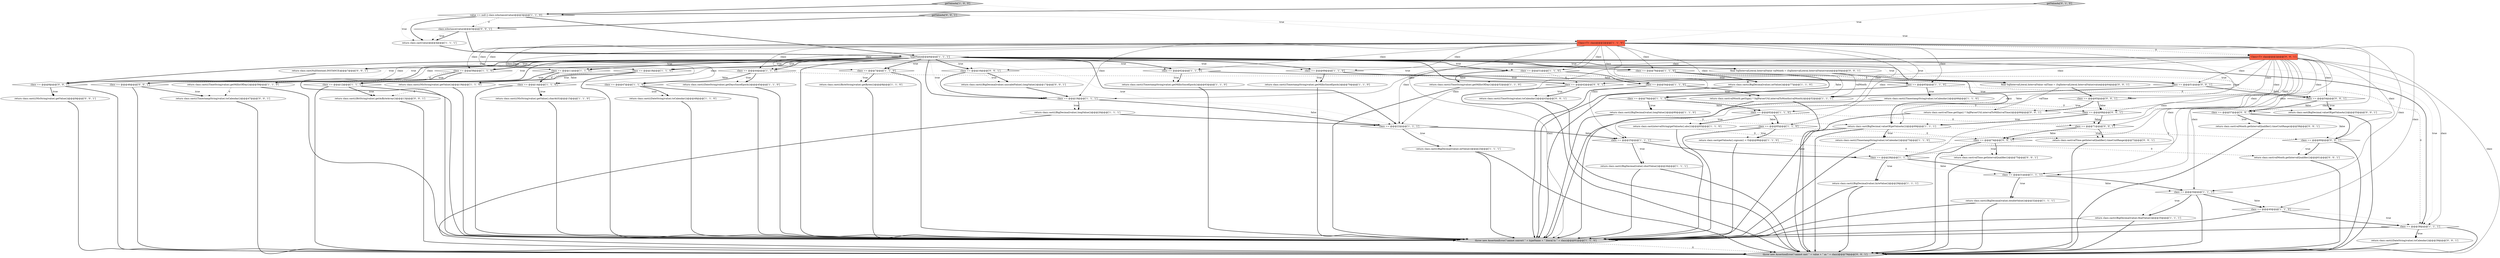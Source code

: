 digraph {
18 [style = filled, label = "clazz == @@@31@@@['1', '1', '1']", fillcolor = white, shape = diamond image = "AAA0AAABBB1BBB"];
42 [style = filled, label = "clazz == @@@40@@@['1', '1', '0']", fillcolor = white, shape = diamond image = "AAA0AAABBB1BBB"];
73 [style = filled, label = "getValueAs['0', '0', '1']", fillcolor = lightgray, shape = diamond image = "AAA0AAABBB3BBB"];
52 [style = filled, label = "return clazz.cast(((BigDecimal)value).longValue())@@@80@@@['1', '1', '0']", fillcolor = white, shape = ellipse image = "AAA0AAABBB1BBB"];
4 [style = filled, label = "clazz == @@@14@@@['1', '1', '0']", fillcolor = white, shape = diamond image = "AAA0AAABBB1BBB"];
84 [style = filled, label = "return clazz.cast(((NlsString)value).getValue())@@@9@@@['0', '0', '1']", fillcolor = white, shape = ellipse image = "AAA0AAABBB3BBB"];
64 [style = filled, label = "clazz == @@@60@@@['0', '0', '1']", fillcolor = white, shape = diamond image = "AAA0AAABBB3BBB"];
61 [style = filled, label = "return clazz.cast(((BitString)value).getAsByteArray())@@@13@@@['0', '0', '1']", fillcolor = white, shape = ellipse image = "AAA0AAABBB3BBB"];
44 [style = filled, label = "throw new AssertionError(\"cannot convert \" + typeName + \" literal to \" + clazz)@@@91@@@['1', '1', '0']", fillcolor = lightgray, shape = ellipse image = "AAA0AAABBB1BBB"];
0 [style = filled, label = "return clazz.cast(BigDecimal.valueOf(getValueAs()))@@@69@@@['1', '1', '1']", fillcolor = white, shape = ellipse image = "AAA0AAABBB1BBB"];
37 [style = filled, label = "return clazz.cast(((TimeString)value).getMillisOfDay())@@@52@@@['1', '1', '0']", fillcolor = white, shape = ellipse image = "AAA0AAABBB1BBB"];
24 [style = filled, label = "return clazz.cast(((BigDecimal)value).floatValue())@@@35@@@['1', '1', '1']", fillcolor = white, shape = ellipse image = "AAA0AAABBB1BBB"];
80 [style = filled, label = "clazz == @@@54@@@['0', '0', '1']", fillcolor = white, shape = diamond image = "AAA0AAABBB3BBB"];
2 [style = filled, label = "clazz == @@@22@@@['1', '1', '1']", fillcolor = white, shape = diamond image = "AAA0AAABBB1BBB"];
30 [style = filled, label = "clazz == @@@11@@@['1', '1', '0']", fillcolor = white, shape = diamond image = "AAA0AAABBB1BBB"];
40 [style = filled, label = "clazz == @@@54@@@['1', '1', '0']", fillcolor = white, shape = diamond image = "AAA0AAABBB1BBB"];
68 [style = filled, label = "return clazz.cast(valMonth.getIntervalQualifier().timeUnitRange)@@@58@@@['0', '0', '1']", fillcolor = white, shape = ellipse image = "AAA0AAABBB3BBB"];
49 [style = filled, label = "clazz == @@@7@@@['1', '1', '0']", fillcolor = white, shape = diamond image = "AAA0AAABBB1BBB"];
19 [style = filled, label = "return clazz.cast(((TimeString)value).getMillisOfDay())@@@59@@@['1', '1', '0']", fillcolor = white, shape = ellipse image = "AAA0AAABBB1BBB"];
83 [style = filled, label = "return clazz.cast(((TimeString)value).toCalendar())@@@43@@@['0', '0', '1']", fillcolor = white, shape = ellipse image = "AAA0AAABBB3BBB"];
8 [style = filled, label = "clazz == @@@28@@@['1', '1', '1']", fillcolor = white, shape = diamond image = "AAA0AAABBB1BBB"];
5 [style = filled, label = "return clazz.cast(((BigDecimal)value).longValue())@@@20@@@['1', '1', '1']", fillcolor = white, shape = ellipse image = "AAA0AAABBB1BBB"];
67 [style = filled, label = "Class<T> clazz@@@2@@@['0', '0', '1']", fillcolor = tomato, shape = box image = "AAA0AAABBB3BBB"];
71 [style = filled, label = "clazz == @@@42@@@['0', '0', '1']", fillcolor = white, shape = diamond image = "AAA0AAABBB3BBB"];
9 [style = filled, label = "clazz == @@@69@@@['1', '1', '0']", fillcolor = white, shape = diamond image = "AAA0AAABBB1BBB"];
39 [style = filled, label = "clazz == @@@19@@@['1', '1', '1']", fillcolor = white, shape = diamond image = "AAA0AAABBB1BBB"];
22 [style = filled, label = "typeName@@@6@@@['1', '1', '1']", fillcolor = white, shape = diamond image = "AAA0AAABBB1BBB"];
10 [style = filled, label = "clazz == @@@38@@@['1', '1', '1']", fillcolor = white, shape = diamond image = "AAA0AAABBB1BBB"];
28 [style = filled, label = "return clazz.cast(((BigDecimal)value).byteValue())@@@29@@@['1', '1', '1']", fillcolor = white, shape = ellipse image = "AAA0AAABBB1BBB"];
70 [style = filled, label = "clazz == @@@74@@@['0', '0', '1']", fillcolor = white, shape = diamond image = "AAA0AAABBB3BBB"];
32 [style = filled, label = "return clazz.cast(valMonth.getSign() * SqlParserUtil.intervalToMonths(valMonth))@@@52@@@['1', '1', '1']", fillcolor = white, shape = ellipse image = "AAA0AAABBB1BBB"];
31 [style = filled, label = "return clazz.cast(((TimestampString)value).toCalendar())@@@66@@@['1', '1', '0']", fillcolor = white, shape = ellipse image = "AAA0AAABBB1BBB"];
34 [style = filled, label = "return clazz.cast(((BigDecimal)value).doubleValue())@@@32@@@['1', '1', '1']", fillcolor = white, shape = ellipse image = "AAA0AAABBB1BBB"];
66 [style = filled, label = "clazz == @@@16@@@['0', '0', '1']", fillcolor = white, shape = diamond image = "AAA0AAABBB3BBB"];
79 [style = filled, label = "clazz == @@@57@@@['0', '0', '1']", fillcolor = white, shape = diamond image = "AAA0AAABBB3BBB"];
69 [style = filled, label = "return clazz.cast(valTime.getSign() * SqlParserUtil.intervalToMillis(valTime))@@@66@@@['0', '0', '1']", fillcolor = white, shape = ellipse image = "AAA0AAABBB3BBB"];
72 [style = filled, label = "return clazz.cast(valTime.getIntervalQualifier())@@@75@@@['0', '0', '1']", fillcolor = white, shape = ellipse image = "AAA0AAABBB3BBB"];
85 [style = filled, label = "clazz == @@@65@@@['0', '0', '1']", fillcolor = white, shape = diamond image = "AAA0AAABBB3BBB"];
3 [style = filled, label = "return clazz.cast(intervalString(getValueAs().abs()))@@@83@@@['1', '1', '0']", fillcolor = white, shape = ellipse image = "AAA0AAABBB1BBB"];
46 [style = filled, label = "clazz == @@@34@@@['1', '1', '1']", fillcolor = white, shape = diamond image = "AAA0AAABBB1BBB"];
33 [style = filled, label = "getValueAs['1', '0', '0']", fillcolor = lightgray, shape = diamond image = "AAA0AAABBB1BBB"];
51 [style = filled, label = "return clazz.cast(((TimestampString)value).getMillisSinceEpoch())@@@70@@@['1', '1', '0']", fillcolor = white, shape = ellipse image = "AAA0AAABBB1BBB"];
43 [style = filled, label = "clazz == @@@51@@@['1', '1', '0']", fillcolor = white, shape = diamond image = "AAA0AAABBB1BBB"];
12 [style = filled, label = "clazz == @@@18@@@['1', '1', '0']", fillcolor = white, shape = diamond image = "AAA0AAABBB1BBB"];
58 [style = filled, label = "final SqlIntervalLiteral.IntervalValue valMonth = (SqlIntervalLiteral.IntervalValue)value@@@50@@@['0', '0', '1']", fillcolor = white, shape = ellipse image = "AAA0AAABBB3BBB"];
77 [style = filled, label = "clazz == @@@8@@@['0', '0', '1']", fillcolor = white, shape = diamond image = "AAA0AAABBB3BBB"];
26 [style = filled, label = "return clazz.cast(((TimestampString)value).toCalendar())@@@73@@@['1', '1', '0']", fillcolor = white, shape = ellipse image = "AAA0AAABBB1BBB"];
25 [style = filled, label = "return clazz.cast(value)@@@4@@@['1', '1', '1']", fillcolor = white, shape = ellipse image = "AAA0AAABBB1BBB"];
74 [style = filled, label = "return clazz.cast(valMonth.getIntervalQualifier())@@@61@@@['0', '0', '1']", fillcolor = white, shape = ellipse image = "AAA0AAABBB3BBB"];
45 [style = filled, label = "clazz == @@@62@@@['1', '1', '0']", fillcolor = white, shape = diamond image = "AAA0AAABBB1BBB"];
57 [style = filled, label = "return clazz.cast(valTime.getIntervalQualifier().timeUnitRange)@@@72@@@['0', '0', '1']", fillcolor = white, shape = ellipse image = "AAA0AAABBB3BBB"];
59 [style = filled, label = "return clazz.cast(((BigDecimal)value).unscaledValue().longValue())@@@17@@@['0', '0', '1']", fillcolor = white, shape = ellipse image = "AAA0AAABBB3BBB"];
23 [style = filled, label = "return clazz.cast(((ByteString)value).getBytes())@@@8@@@['1', '1', '0']", fillcolor = white, shape = ellipse image = "AAA0AAABBB1BBB"];
75 [style = filled, label = "clazz == @@@71@@@['0', '0', '1']", fillcolor = white, shape = diamond image = "AAA0AAABBB3BBB"];
54 [style = filled, label = "getValueAs['0', '1', '0']", fillcolor = lightgray, shape = diamond image = "AAA0AAABBB2BBB"];
65 [style = filled, label = "return clazz.cast(NullSentinel.INSTANCE)@@@7@@@['0', '0', '1']", fillcolor = white, shape = ellipse image = "AAA0AAABBB3BBB"];
35 [style = filled, label = "return clazz.cast(((DateString)value).getDaysSinceEpoch())@@@45@@@['1', '1', '0']", fillcolor = white, shape = ellipse image = "AAA0AAABBB1BBB"];
53 [style = filled, label = "clazz == @@@82@@@['1', '1', '0']", fillcolor = white, shape = diamond image = "AAA0AAABBB1BBB"];
7 [style = filled, label = "return clazz.cast(((BigDecimal)value).shortValue())@@@26@@@['1', '1', '1']", fillcolor = white, shape = ellipse image = "AAA0AAABBB1BBB"];
27 [style = filled, label = "return clazz.cast(((BigDecimal)value).intValue())@@@23@@@['1', '1', '1']", fillcolor = white, shape = ellipse image = "AAA0AAABBB1BBB"];
47 [style = filled, label = "clazz == @@@85@@@['1', '1', '0']", fillcolor = white, shape = diamond image = "AAA0AAABBB1BBB"];
78 [style = filled, label = "clazz == @@@51@@@['0', '0', '1']", fillcolor = white, shape = diamond image = "AAA0AAABBB3BBB"];
76 [style = filled, label = "throw new AssertionError(\"cannot cast \" + value + \" as \" + clazz)@@@79@@@['0', '0', '1']", fillcolor = lightgray, shape = ellipse image = "AAA0AAABBB3BBB"];
60 [style = filled, label = "return clazz.cast(((DateString)value).toCalendar())@@@39@@@['0', '0', '1']", fillcolor = white, shape = ellipse image = "AAA0AAABBB3BBB"];
1 [style = filled, label = "return clazz.cast(getValueAs().signum() < 0)@@@86@@@['1', '1', '0']", fillcolor = white, shape = ellipse image = "AAA0AAABBB1BBB"];
6 [style = filled, label = "return clazz.cast(((DateString)value).toCalendar())@@@48@@@['1', '1', '0']", fillcolor = white, shape = ellipse image = "AAA0AAABBB1BBB"];
82 [style = filled, label = "clazz.isInstance(value)@@@3@@@['0', '0', '1']", fillcolor = white, shape = diamond image = "AAA0AAABBB3BBB"];
38 [style = filled, label = "clazz == @@@76@@@['1', '1', '0']", fillcolor = white, shape = diamond image = "AAA0AAABBB1BBB"];
16 [style = filled, label = "clazz == @@@44@@@['1', '1', '0']", fillcolor = white, shape = diamond image = "AAA0AAABBB1BBB"];
50 [style = filled, label = "clazz == @@@47@@@['1', '1', '0']", fillcolor = white, shape = diamond image = "AAA0AAABBB1BBB"];
55 [style = filled, label = "return clazz.cast(BigDecimal.valueOf(getValueAs()))@@@55@@@['0', '0', '1']", fillcolor = white, shape = ellipse image = "AAA0AAABBB3BBB"];
56 [style = filled, label = "final SqlIntervalLiteral.IntervalValue valTime = (SqlIntervalLiteral.IntervalValue)value@@@64@@@['0', '0', '1']", fillcolor = white, shape = ellipse image = "AAA0AAABBB3BBB"];
29 [style = filled, label = "value == null || clazz.isInstance(value)@@@3@@@['1', '1', '0']", fillcolor = white, shape = diamond image = "AAA0AAABBB1BBB"];
62 [style = filled, label = "clazz == @@@46@@@['0', '0', '1']", fillcolor = white, shape = diamond image = "AAA0AAABBB3BBB"];
11 [style = filled, label = "return clazz.cast(((TimestampString)value).getMillisSinceEpoch())@@@63@@@['1', '1', '0']", fillcolor = white, shape = ellipse image = "AAA0AAABBB1BBB"];
81 [style = filled, label = "clazz == @@@68@@@['0', '0', '1']", fillcolor = white, shape = diamond image = "AAA0AAABBB3BBB"];
17 [style = filled, label = "clazz == @@@25@@@['1', '1', '1']", fillcolor = white, shape = diamond image = "AAA0AAABBB1BBB"];
41 [style = filled, label = "clazz == @@@65@@@['1', '1', '0']", fillcolor = white, shape = diamond image = "AAA0AAABBB1BBB"];
48 [style = filled, label = "return clazz.cast(((BigDecimal)value).intValue())@@@77@@@['1', '1', '0']", fillcolor = white, shape = ellipse image = "AAA0AAABBB1BBB"];
14 [style = filled, label = "clazz == @@@79@@@['1', '1', '0']", fillcolor = white, shape = diamond image = "AAA0AAABBB1BBB"];
20 [style = filled, label = "Class<T> clazz@@@2@@@['1', '1', '0']", fillcolor = tomato, shape = box image = "AAA0AAABBB1BBB"];
15 [style = filled, label = "clazz == @@@12@@@['1', '1', '1']", fillcolor = white, shape = diamond image = "AAA0AAABBB1BBB"];
63 [style = filled, label = "return clazz.cast(((TimestampString)value).toCalendar())@@@47@@@['0', '0', '1']", fillcolor = white, shape = ellipse image = "AAA0AAABBB3BBB"];
13 [style = filled, label = "clazz == @@@58@@@['1', '1', '0']", fillcolor = white, shape = diamond image = "AAA0AAABBB1BBB"];
21 [style = filled, label = "return clazz.cast(((NlsString)value).getValue().charAt(0))@@@15@@@['1', '1', '0']", fillcolor = white, shape = ellipse image = "AAA0AAABBB1BBB"];
36 [style = filled, label = "return clazz.cast(((NlsString)value).getValue())@@@19@@@['1', '1', '0']", fillcolor = white, shape = ellipse image = "AAA0AAABBB1BBB"];
8->28 [style = dotted, label="true"];
52->44 [style = bold, label=""];
85->69 [style = bold, label=""];
73->82 [style = bold, label=""];
75->70 [style = dotted, label="false"];
22->15 [style = bold, label=""];
5->76 [style = bold, label=""];
24->76 [style = bold, label=""];
69->76 [style = bold, label=""];
20->18 [style = solid, label="clazz"];
20->13 [style = solid, label="clazz"];
67->75 [style = solid, label="clazz"];
25->22 [style = bold, label=""];
12->44 [style = bold, label=""];
14->81 [style = dashed, label="0"];
15->61 [style = bold, label=""];
50->6 [style = dotted, label="true"];
82->25 [style = bold, label=""];
50->44 [style = bold, label=""];
27->44 [style = bold, label=""];
9->0 [style = dotted, label="false"];
56->85 [style = bold, label=""];
62->76 [style = bold, label=""];
53->47 [style = bold, label=""];
46->24 [style = dotted, label="true"];
20->14 [style = solid, label="clazz"];
40->32 [style = dotted, label="true"];
64->74 [style = dotted, label="true"];
82->22 [style = bold, label=""];
67->39 [style = solid, label="clazz"];
71->83 [style = dotted, label="true"];
22->65 [style = bold, label=""];
4->44 [style = bold, label=""];
22->30 [style = bold, label=""];
67->78 [style = solid, label="clazz"];
18->34 [style = dotted, label="true"];
67->18 [style = solid, label="clazz"];
19->44 [style = bold, label=""];
85->81 [style = dotted, label="false"];
43->40 [style = bold, label=""];
10->76 [style = bold, label=""];
17->8 [style = dotted, label="false"];
20->40 [style = solid, label="clazz"];
81->0 [style = dotted, label="true"];
54->29 [style = bold, label=""];
31->55 [style = dashed, label="0"];
42->44 [style = bold, label=""];
20->42 [style = solid, label="clazz"];
22->58 [style = dotted, label="true"];
43->40 [style = dotted, label="false"];
22->38 [style = dotted, label="true"];
38->48 [style = dotted, label="true"];
41->80 [style = dashed, label="0"];
47->1 [style = dotted, label="true"];
61->76 [style = bold, label=""];
46->76 [style = bold, label=""];
22->16 [style = dotted, label="true"];
78->80 [style = bold, label=""];
67->66 [style = solid, label="clazz"];
53->3 [style = dotted, label="true"];
78->32 [style = dotted, label="true"];
67->10 [style = solid, label="clazz"];
18->46 [style = bold, label=""];
67->71 [style = solid, label="clazz"];
39->5 [style = dotted, label="true"];
22->71 [style = bold, label=""];
18->46 [style = dotted, label="false"];
27->76 [style = bold, label=""];
56->69 [style = solid, label="valTime"];
67->64 [style = solid, label="clazz"];
70->72 [style = dotted, label="true"];
44->76 [style = dashed, label="0"];
67->2 [style = solid, label="clazz"];
22->13 [style = bold, label=""];
20->4 [style = solid, label="clazz"];
23->44 [style = bold, label=""];
45->41 [style = bold, label=""];
46->42 [style = bold, label=""];
8->28 [style = bold, label=""];
21->44 [style = bold, label=""];
9->51 [style = bold, label=""];
1->44 [style = bold, label=""];
81->75 [style = dotted, label="false"];
35->44 [style = bold, label=""];
36->44 [style = bold, label=""];
73->67 [style = dotted, label="true"];
68->76 [style = bold, label=""];
8->18 [style = bold, label=""];
45->41 [style = dotted, label="false"];
11->44 [style = bold, label=""];
46->24 [style = bold, label=""];
22->43 [style = bold, label=""];
22->9 [style = bold, label=""];
24->44 [style = bold, label=""];
15->76 [style = bold, label=""];
51->44 [style = bold, label=""];
20->47 [style = solid, label="clazz"];
13->19 [style = dotted, label="true"];
20->50 [style = solid, label="clazz"];
22->43 [style = dotted, label="true"];
14->52 [style = dotted, label="true"];
4->21 [style = bold, label=""];
64->74 [style = bold, label=""];
64->76 [style = bold, label=""];
48->44 [style = bold, label=""];
59->39 [style = bold, label=""];
13->62 [style = dashed, label="0"];
0->64 [style = dashed, label="0"];
22->49 [style = bold, label=""];
55->76 [style = bold, label=""];
45->11 [style = bold, label=""];
33->29 [style = bold, label=""];
22->38 [style = bold, label=""];
78->80 [style = dotted, label="false"];
80->79 [style = bold, label=""];
67->81 [style = solid, label="clazz"];
10->44 [style = bold, label=""];
2->27 [style = dotted, label="true"];
7->76 [style = bold, label=""];
22->77 [style = dotted, label="true"];
30->4 [style = dotted, label="false"];
67->46 [style = solid, label="clazz"];
22->71 [style = dotted, label="true"];
57->76 [style = bold, label=""];
22->13 [style = dotted, label="true"];
16->50 [style = dotted, label="false"];
2->27 [style = bold, label=""];
14->52 [style = bold, label=""];
47->44 [style = bold, label=""];
0->44 [style = bold, label=""];
20->2 [style = solid, label="clazz"];
22->66 [style = dotted, label="true"];
52->0 [style = dashed, label="0"];
58->78 [style = bold, label=""];
20->30 [style = solid, label="clazz"];
22->9 [style = dotted, label="true"];
0->26 [style = dotted, label="true"];
43->71 [style = dashed, label="0"];
7->44 [style = bold, label=""];
30->15 [style = bold, label=""];
71->83 [style = bold, label=""];
22->44 [style = bold, label=""];
47->1 [style = bold, label=""];
10->60 [style = bold, label=""];
2->17 [style = bold, label=""];
17->8 [style = bold, label=""];
20->45 [style = solid, label="clazz"];
38->14 [style = dotted, label="false"];
22->2 [style = bold, label=""];
22->45 [style = bold, label=""];
62->63 [style = dotted, label="true"];
16->35 [style = dotted, label="true"];
20->0 [style = solid, label="clazz"];
22->16 [style = bold, label=""];
39->5 [style = bold, label=""];
80->79 [style = dotted, label="false"];
18->34 [style = bold, label=""];
3->57 [style = dashed, label="0"];
49->44 [style = bold, label=""];
66->39 [style = bold, label=""];
12->36 [style = dotted, label="true"];
22->62 [style = dotted, label="true"];
22->78 [style = dotted, label="true"];
20->38 [style = solid, label="clazz"];
15->44 [style = bold, label=""];
12->36 [style = bold, label=""];
65->77 [style = bold, label=""];
49->23 [style = bold, label=""];
70->76 [style = bold, label=""];
22->85 [style = dotted, label="true"];
67->85 [style = solid, label="clazz"];
67->80 [style = solid, label="clazz"];
38->48 [style = bold, label=""];
22->56 [style = dotted, label="true"];
49->23 [style = dotted, label="true"];
6->44 [style = bold, label=""];
20->53 [style = solid, label="clazz"];
16->50 [style = bold, label=""];
71->76 [style = bold, label=""];
67->79 [style = solid, label="clazz"];
4->21 [style = dotted, label="true"];
3->44 [style = bold, label=""];
20->16 [style = solid, label="clazz"];
9->51 [style = dotted, label="true"];
13->19 [style = bold, label=""];
20->17 [style = solid, label="clazz"];
20->8 [style = solid, label="clazz"];
75->57 [style = dotted, label="true"];
22->66 [style = bold, label=""];
26->44 [style = bold, label=""];
31->44 [style = bold, label=""];
22->58 [style = bold, label=""];
80->55 [style = bold, label=""];
85->81 [style = bold, label=""];
45->11 [style = dotted, label="true"];
39->2 [style = bold, label=""];
81->75 [style = bold, label=""];
1->72 [style = dashed, label="0"];
20->9 [style = solid, label="clazz"];
34->44 [style = bold, label=""];
67->15 [style = solid, label="clazz"];
66->59 [style = dotted, label="true"];
37->44 [style = bold, label=""];
40->32 [style = bold, label=""];
14->53 [style = dotted, label="false"];
22->39 [style = bold, label=""];
32->44 [style = bold, label=""];
22->10 [style = bold, label=""];
41->31 [style = bold, label=""];
83->76 [style = bold, label=""];
84->76 [style = bold, label=""];
70->72 [style = bold, label=""];
79->68 [style = bold, label=""];
67->8 [style = solid, label="clazz"];
22->15 [style = dotted, label="true"];
80->55 [style = dotted, label="true"];
14->53 [style = bold, label=""];
34->76 [style = bold, label=""];
29->25 [style = dotted, label="true"];
20->49 [style = solid, label="clazz"];
2->17 [style = dotted, label="false"];
15->61 [style = dotted, label="true"];
85->69 [style = dotted, label="true"];
40->44 [style = bold, label=""];
75->70 [style = bold, label=""];
82->25 [style = dotted, label="true"];
41->31 [style = dotted, label="true"];
12->15 [style = dashed, label="0"];
46->42 [style = dotted, label="false"];
22->10 [style = dotted, label="true"];
50->6 [style = bold, label=""];
0->26 [style = bold, label=""];
9->0 [style = bold, label=""];
22->56 [style = bold, label=""];
22->65 [style = dotted, label="true"];
28->76 [style = bold, label=""];
39->2 [style = dotted, label="false"];
22->39 [style = dotted, label="true"];
60->76 [style = bold, label=""];
53->3 [style = bold, label=""];
13->44 [style = bold, label=""];
32->76 [style = bold, label=""];
62->63 [style = bold, label=""];
77->84 [style = dotted, label="true"];
22->49 [style = dotted, label="true"];
81->0 [style = bold, label=""];
29->25 [style = bold, label=""];
20->46 [style = solid, label="clazz"];
20->43 [style = solid, label="clazz"];
19->63 [style = dashed, label="0"];
75->57 [style = bold, label=""];
43->37 [style = bold, label=""];
20->12 [style = solid, label="clazz"];
20->39 [style = solid, label="clazz"];
22->45 [style = dotted, label="true"];
72->76 [style = bold, label=""];
38->14 [style = bold, label=""];
22->12 [style = dotted, label="true"];
22->2 [style = dotted, label="true"];
33->20 [style = dotted, label="true"];
0->76 [style = bold, label=""];
53->75 [style = dashed, label="0"];
17->7 [style = bold, label=""];
42->10 [style = dotted, label="true"];
47->70 [style = dashed, label="0"];
67->77 [style = solid, label="clazz"];
58->32 [style = solid, label="valMonth"];
67->62 [style = solid, label="clazz"];
5->2 [style = bold, label=""];
78->32 [style = bold, label=""];
20->44 [style = solid, label="clazz"];
43->37 [style = dotted, label="true"];
54->20 [style = dotted, label="true"];
77->76 [style = bold, label=""];
67->76 [style = solid, label="clazz"];
79->64 [style = bold, label=""];
38->56 [style = dashed, label="0"];
22->62 [style = bold, label=""];
8->18 [style = dotted, label="false"];
22->77 [style = bold, label=""];
67->17 [style = solid, label="clazz"];
22->12 [style = bold, label=""];
30->4 [style = bold, label=""];
29->82 [style = dashed, label="0"];
42->10 [style = bold, label=""];
63->76 [style = bold, label=""];
36->61 [style = dashed, label="0"];
79->68 [style = dotted, label="true"];
16->10 [style = dashed, label="0"];
20->41 [style = solid, label="clazz"];
28->44 [style = bold, label=""];
10->60 [style = dotted, label="true"];
26->74 [style = dashed, label="0"];
17->7 [style = dotted, label="true"];
53->47 [style = dotted, label="false"];
67->70 [style = solid, label="clazz"];
29->22 [style = bold, label=""];
16->35 [style = bold, label=""];
22->30 [style = dotted, label="true"];
77->84 [style = bold, label=""];
30->15 [style = dotted, label="true"];
79->64 [style = dotted, label="false"];
41->44 [style = bold, label=""];
66->59 [style = bold, label=""];
20->67 [style = dashed, label="0"];
74->76 [style = bold, label=""];
}
